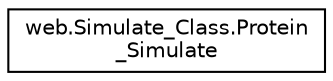digraph "Graphical Class Hierarchy"
{
  edge [fontname="Helvetica",fontsize="10",labelfontname="Helvetica",labelfontsize="10"];
  node [fontname="Helvetica",fontsize="10",shape=record];
  rankdir="LR";
  Node1 [label="web.Simulate_Class.Protein\l_Simulate",height=0.2,width=0.4,color="black", fillcolor="white", style="filled",URL="$classweb_1_1_simulate___class_1_1_protein___simulate.html"];
}
